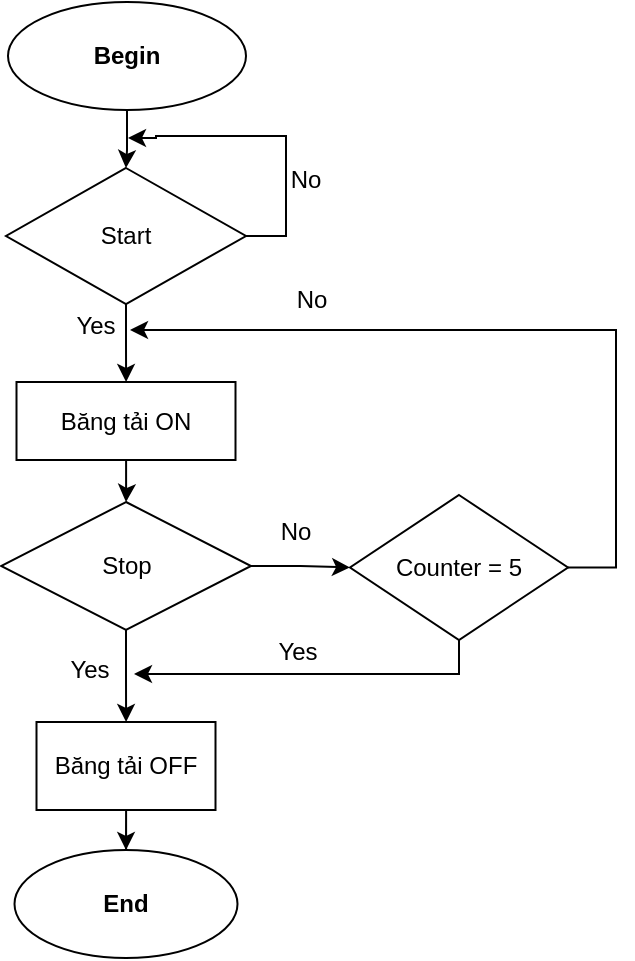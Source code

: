 <mxfile version="20.5.3" type="github">
  <diagram id="LvUn8uLP2CiyufaU91iW" name="Trang-1">
    <mxGraphModel dx="1038" dy="539" grid="0" gridSize="10" guides="1" tooltips="1" connect="1" arrows="1" fold="1" page="1" pageScale="1" pageWidth="827" pageHeight="1169" math="0" shadow="0">
      <root>
        <mxCell id="0" />
        <mxCell id="1" parent="0" />
        <mxCell id="Fr8FJkGmf8TI44pOM7Kd-7" value="" style="edgeStyle=orthogonalEdgeStyle;rounded=0;orthogonalLoop=1;jettySize=auto;html=1;" parent="1" source="Fr8FJkGmf8TI44pOM7Kd-1" target="Fr8FJkGmf8TI44pOM7Kd-2" edge="1">
          <mxGeometry relative="1" as="geometry" />
        </mxCell>
        <mxCell id="Fr8FJkGmf8TI44pOM7Kd-25" value="" style="edgeStyle=orthogonalEdgeStyle;rounded=0;orthogonalLoop=1;jettySize=auto;html=1;" parent="1" source="Fr8FJkGmf8TI44pOM7Kd-1" edge="1">
          <mxGeometry relative="1" as="geometry">
            <mxPoint x="349" y="161" as="targetPoint" />
            <Array as="points">
              <mxPoint x="428" y="210" />
              <mxPoint x="428" y="160" />
              <mxPoint x="363" y="160" />
            </Array>
          </mxGeometry>
        </mxCell>
        <mxCell id="Fr8FJkGmf8TI44pOM7Kd-1" value="Start" style="rhombus;whiteSpace=wrap;html=1;" parent="1" vertex="1">
          <mxGeometry x="288" y="176" width="120" height="68" as="geometry" />
        </mxCell>
        <mxCell id="Fr8FJkGmf8TI44pOM7Kd-8" value="" style="edgeStyle=orthogonalEdgeStyle;rounded=0;orthogonalLoop=1;jettySize=auto;html=1;" parent="1" source="Fr8FJkGmf8TI44pOM7Kd-2" target="Fr8FJkGmf8TI44pOM7Kd-4" edge="1">
          <mxGeometry relative="1" as="geometry" />
        </mxCell>
        <mxCell id="Fr8FJkGmf8TI44pOM7Kd-2" value="Băng tải ON" style="rounded=0;whiteSpace=wrap;html=1;" parent="1" vertex="1">
          <mxGeometry x="293.25" y="283" width="109.5" height="39" as="geometry" />
        </mxCell>
        <mxCell id="Fr8FJkGmf8TI44pOM7Kd-10" value="" style="edgeStyle=orthogonalEdgeStyle;rounded=0;orthogonalLoop=1;jettySize=auto;html=1;" parent="1" source="Fr8FJkGmf8TI44pOM7Kd-3" target="Fr8FJkGmf8TI44pOM7Kd-1" edge="1">
          <mxGeometry relative="1" as="geometry" />
        </mxCell>
        <mxCell id="Fr8FJkGmf8TI44pOM7Kd-3" value="&lt;b&gt;Begin&lt;/b&gt;" style="ellipse;whiteSpace=wrap;html=1;" parent="1" vertex="1">
          <mxGeometry x="289" y="93" width="119" height="54" as="geometry" />
        </mxCell>
        <mxCell id="Fr8FJkGmf8TI44pOM7Kd-12" value="" style="edgeStyle=orthogonalEdgeStyle;rounded=0;orthogonalLoop=1;jettySize=auto;html=1;" parent="1" source="Fr8FJkGmf8TI44pOM7Kd-4" target="Fr8FJkGmf8TI44pOM7Kd-9" edge="1">
          <mxGeometry relative="1" as="geometry" />
        </mxCell>
        <mxCell id="Fr8FJkGmf8TI44pOM7Kd-13" value="" style="edgeStyle=orthogonalEdgeStyle;rounded=0;orthogonalLoop=1;jettySize=auto;html=1;" parent="1" source="Fr8FJkGmf8TI44pOM7Kd-4" target="Fr8FJkGmf8TI44pOM7Kd-5" edge="1">
          <mxGeometry relative="1" as="geometry" />
        </mxCell>
        <mxCell id="Fr8FJkGmf8TI44pOM7Kd-4" value="Stop" style="rhombus;whiteSpace=wrap;html=1;" parent="1" vertex="1">
          <mxGeometry x="285.5" y="343" width="125" height="64" as="geometry" />
        </mxCell>
        <mxCell id="Fr8FJkGmf8TI44pOM7Kd-15" value="" style="edgeStyle=orthogonalEdgeStyle;rounded=0;orthogonalLoop=1;jettySize=auto;html=1;" parent="1" source="Fr8FJkGmf8TI44pOM7Kd-5" edge="1">
          <mxGeometry relative="1" as="geometry">
            <mxPoint x="352" y="429" as="targetPoint" />
            <Array as="points">
              <mxPoint x="515" y="429" />
            </Array>
          </mxGeometry>
        </mxCell>
        <mxCell id="Fr8FJkGmf8TI44pOM7Kd-17" value="" style="edgeStyle=orthogonalEdgeStyle;rounded=0;orthogonalLoop=1;jettySize=auto;html=1;exitX=1;exitY=0.5;exitDx=0;exitDy=0;" parent="1" edge="1" source="Fr8FJkGmf8TI44pOM7Kd-5">
          <mxGeometry relative="1" as="geometry">
            <mxPoint x="514.5" y="352.5" as="sourcePoint" />
            <mxPoint x="350" y="257" as="targetPoint" />
            <Array as="points">
              <mxPoint x="593" y="376" />
              <mxPoint x="593" y="257" />
            </Array>
          </mxGeometry>
        </mxCell>
        <mxCell id="Fr8FJkGmf8TI44pOM7Kd-5" value="Counter = 5" style="rhombus;whiteSpace=wrap;html=1;" parent="1" vertex="1">
          <mxGeometry x="460" y="339.5" width="109" height="72.5" as="geometry" />
        </mxCell>
        <mxCell id="Fr8FJkGmf8TI44pOM7Kd-6" value="&lt;b&gt;End&lt;/b&gt;" style="ellipse;whiteSpace=wrap;html=1;" parent="1" vertex="1">
          <mxGeometry x="292.25" y="517" width="111.5" height="54" as="geometry" />
        </mxCell>
        <mxCell id="Fr8FJkGmf8TI44pOM7Kd-18" value="" style="edgeStyle=orthogonalEdgeStyle;rounded=0;orthogonalLoop=1;jettySize=auto;html=1;" parent="1" source="Fr8FJkGmf8TI44pOM7Kd-9" target="Fr8FJkGmf8TI44pOM7Kd-6" edge="1">
          <mxGeometry relative="1" as="geometry" />
        </mxCell>
        <mxCell id="Fr8FJkGmf8TI44pOM7Kd-9" value="Băng tải OFF" style="rounded=0;whiteSpace=wrap;html=1;" parent="1" vertex="1">
          <mxGeometry x="303.25" y="453" width="89.5" height="44" as="geometry" />
        </mxCell>
        <mxCell id="Fr8FJkGmf8TI44pOM7Kd-19" value="Yes" style="text;html=1;strokeColor=none;fillColor=none;align=center;verticalAlign=middle;whiteSpace=wrap;rounded=0;" parent="1" vertex="1">
          <mxGeometry x="403.75" y="403" width="60" height="30" as="geometry" />
        </mxCell>
        <mxCell id="Fr8FJkGmf8TI44pOM7Kd-20" value="Yes" style="text;html=1;strokeColor=none;fillColor=none;align=center;verticalAlign=middle;whiteSpace=wrap;rounded=0;" parent="1" vertex="1">
          <mxGeometry x="300" y="412" width="60" height="30" as="geometry" />
        </mxCell>
        <mxCell id="Fr8FJkGmf8TI44pOM7Kd-21" value="Yes" style="text;html=1;strokeColor=none;fillColor=none;align=center;verticalAlign=middle;whiteSpace=wrap;rounded=0;" parent="1" vertex="1">
          <mxGeometry x="303.25" y="240" width="60" height="30" as="geometry" />
        </mxCell>
        <mxCell id="Fr8FJkGmf8TI44pOM7Kd-23" value="No" style="text;html=1;strokeColor=none;fillColor=none;align=center;verticalAlign=middle;whiteSpace=wrap;rounded=0;" parent="1" vertex="1">
          <mxGeometry x="410.5" y="227" width="60" height="30" as="geometry" />
        </mxCell>
        <mxCell id="Fr8FJkGmf8TI44pOM7Kd-24" value="No" style="text;html=1;strokeColor=none;fillColor=none;align=center;verticalAlign=middle;whiteSpace=wrap;rounded=0;" parent="1" vertex="1">
          <mxGeometry x="402.75" y="343" width="60" height="30" as="geometry" />
        </mxCell>
        <mxCell id="Fr8FJkGmf8TI44pOM7Kd-27" value="No" style="text;html=1;strokeColor=none;fillColor=none;align=center;verticalAlign=middle;whiteSpace=wrap;rounded=0;" parent="1" vertex="1">
          <mxGeometry x="408" y="167" width="60" height="30" as="geometry" />
        </mxCell>
      </root>
    </mxGraphModel>
  </diagram>
</mxfile>

